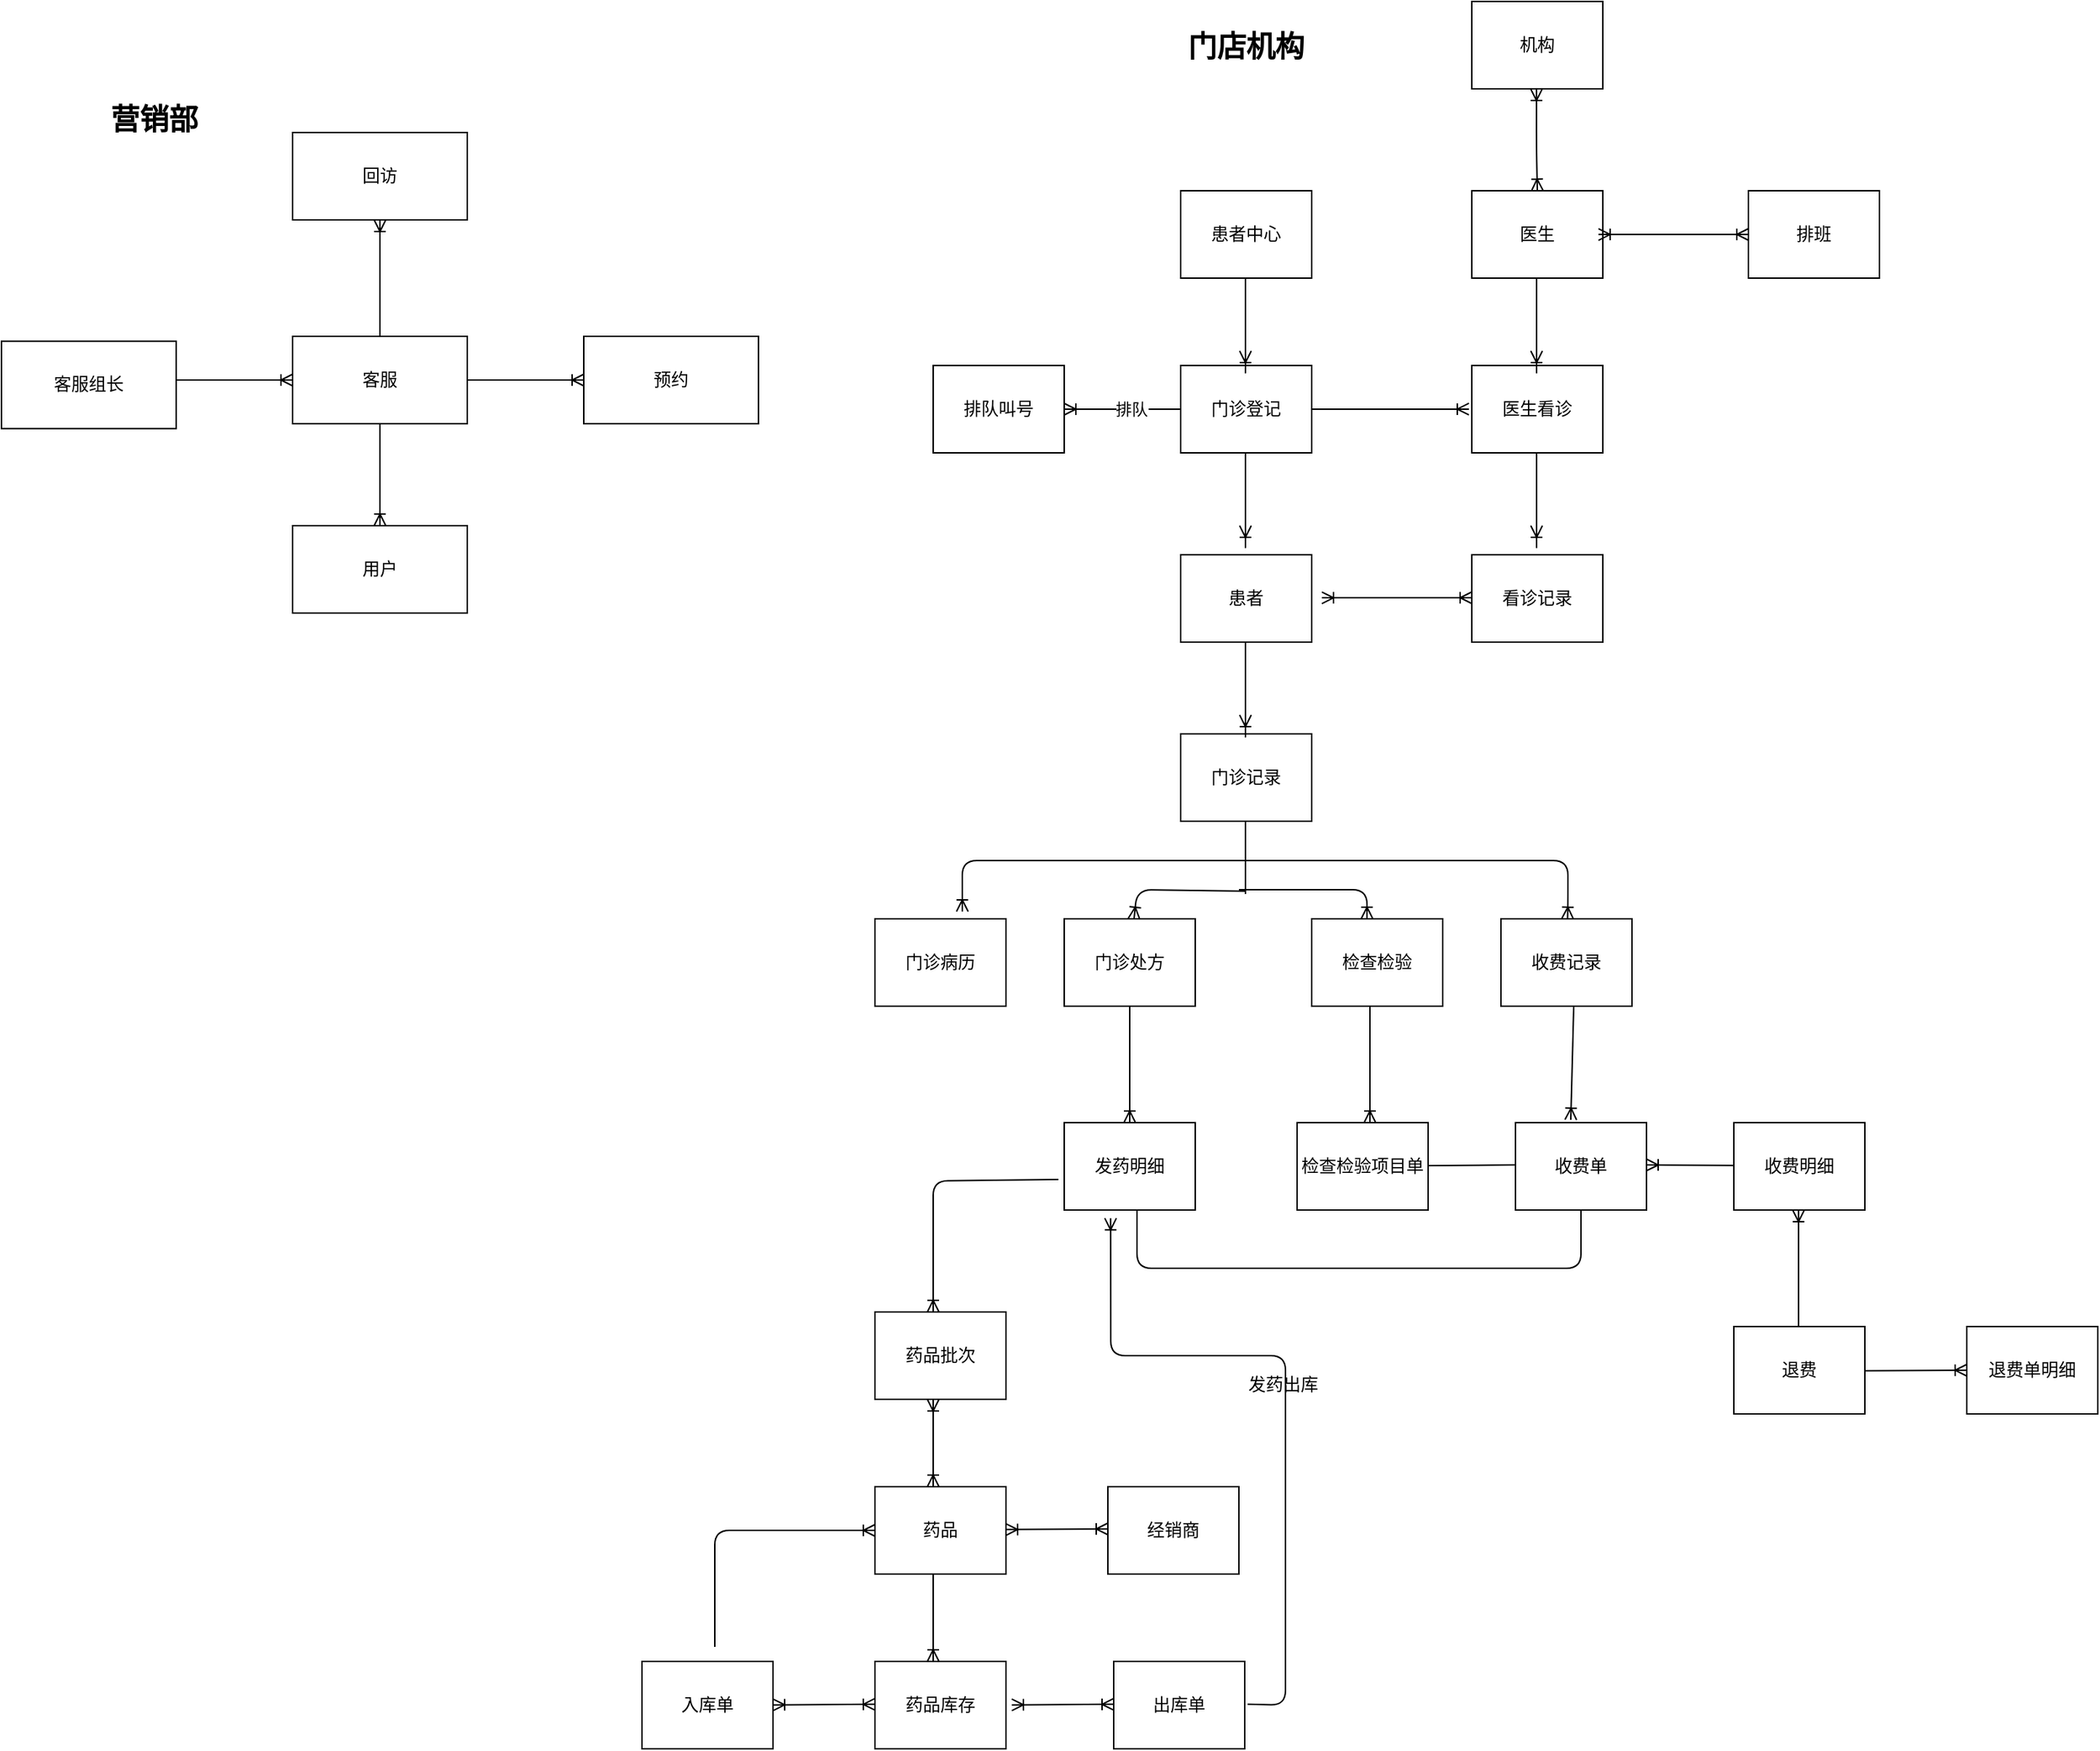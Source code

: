 <mxfile version="14.7.3" type="github">
  <diagram id="96Bz37Z0086mbGnaw6Mn" name="第 1 页">
    <mxGraphModel dx="2152" dy="840" grid="1" gridSize="10" guides="1" tooltips="1" connect="1" arrows="1" fold="1" page="1" pageScale="1" pageWidth="827" pageHeight="1169" math="0" shadow="0">
      <root>
        <mxCell id="0" />
        <mxCell id="1" parent="0" />
        <mxCell id="eY0__C5RNYnjjjpVS56b-1" value="机构" style="rounded=0;whiteSpace=wrap;html=1;" vertex="1" parent="1">
          <mxGeometry x="810" y="90" width="90" height="60" as="geometry" />
        </mxCell>
        <mxCell id="eY0__C5RNYnjjjpVS56b-2" value="患者" style="rounded=0;whiteSpace=wrap;html=1;" vertex="1" parent="1">
          <mxGeometry x="610" y="470" width="90" height="60" as="geometry" />
        </mxCell>
        <mxCell id="eY0__C5RNYnjjjpVS56b-3" value="门诊记录" style="rounded=0;whiteSpace=wrap;html=1;" vertex="1" parent="1">
          <mxGeometry x="610" y="593" width="90" height="60" as="geometry" />
        </mxCell>
        <mxCell id="eY0__C5RNYnjjjpVS56b-4" value="" style="endArrow=ERoneToMany;html=1;edgeStyle=orthogonalEdgeStyle;startArrow=none;startFill=0;endFill=0;" edge="1" parent="1">
          <mxGeometry width="50" height="50" relative="1" as="geometry">
            <mxPoint x="654.5" y="530" as="sourcePoint" />
            <mxPoint x="654.5" y="580" as="targetPoint" />
            <Array as="points">
              <mxPoint x="654" y="600" />
              <mxPoint x="654" y="600" />
            </Array>
          </mxGeometry>
        </mxCell>
        <mxCell id="eY0__C5RNYnjjjpVS56b-5" value="门诊病历" style="rounded=0;whiteSpace=wrap;html=1;" vertex="1" parent="1">
          <mxGeometry x="400" y="720" width="90" height="60" as="geometry" />
        </mxCell>
        <mxCell id="eY0__C5RNYnjjjpVS56b-6" value="门诊处方" style="rounded=0;whiteSpace=wrap;html=1;" vertex="1" parent="1">
          <mxGeometry x="530" y="720" width="90" height="60" as="geometry" />
        </mxCell>
        <mxCell id="eY0__C5RNYnjjjpVS56b-7" value="收费记录" style="rounded=0;whiteSpace=wrap;html=1;" vertex="1" parent="1">
          <mxGeometry x="830" y="720" width="90" height="60" as="geometry" />
        </mxCell>
        <mxCell id="eY0__C5RNYnjjjpVS56b-8" value="" style="endArrow=none;html=1;exitX=0.667;exitY=-0.083;exitDx=0;exitDy=0;exitPerimeter=0;startArrow=ERoneToMany;startFill=0;" edge="1" parent="1" source="eY0__C5RNYnjjjpVS56b-5">
          <mxGeometry width="50" height="50" relative="1" as="geometry">
            <mxPoint x="530" y="680" as="sourcePoint" />
            <mxPoint x="650" y="680" as="targetPoint" />
            <Array as="points">
              <mxPoint x="460" y="680" />
            </Array>
          </mxGeometry>
        </mxCell>
        <mxCell id="eY0__C5RNYnjjjpVS56b-9" value="" style="endArrow=none;html=1;startArrow=ERoneToMany;startFill=0;" edge="1" parent="1" source="eY0__C5RNYnjjjpVS56b-7">
          <mxGeometry width="50" height="50" relative="1" as="geometry">
            <mxPoint x="890" y="705" as="sourcePoint" />
            <mxPoint x="650" y="680" as="targetPoint" />
            <Array as="points">
              <mxPoint x="876" y="710" />
              <mxPoint x="876" y="680" />
            </Array>
          </mxGeometry>
        </mxCell>
        <mxCell id="eY0__C5RNYnjjjpVS56b-10" value="" style="endArrow=none;html=1;" edge="1" parent="1">
          <mxGeometry width="50" height="50" relative="1" as="geometry">
            <mxPoint x="654.5" y="703" as="sourcePoint" />
            <mxPoint x="654.5" y="653" as="targetPoint" />
          </mxGeometry>
        </mxCell>
        <mxCell id="eY0__C5RNYnjjjpVS56b-11" style="edgeStyle=orthogonalEdgeStyle;rounded=0;orthogonalLoop=1;jettySize=auto;html=1;exitX=0.5;exitY=0;exitDx=0;exitDy=0;startArrow=ERoneToMany;startFill=0;endArrow=ERoneToMany;endFill=0;" edge="1" parent="1">
          <mxGeometry relative="1" as="geometry">
            <mxPoint x="720" y="900" as="sourcePoint" />
            <mxPoint x="720" y="900" as="targetPoint" />
          </mxGeometry>
        </mxCell>
        <mxCell id="eY0__C5RNYnjjjpVS56b-12" value="" style="endArrow=none;html=1;startArrow=ERoneToMany;startFill=0;" edge="1" parent="1" source="eY0__C5RNYnjjjpVS56b-6">
          <mxGeometry width="50" height="50" relative="1" as="geometry">
            <mxPoint x="610" y="720" as="sourcePoint" />
            <mxPoint x="654" y="701" as="targetPoint" />
            <Array as="points">
              <mxPoint x="580" y="700" />
            </Array>
          </mxGeometry>
        </mxCell>
        <mxCell id="eY0__C5RNYnjjjpVS56b-13" value="" style="endArrow=ERoneToMany;html=1;endFill=0;" edge="1" parent="1">
          <mxGeometry width="50" height="50" relative="1" as="geometry">
            <mxPoint x="650" y="700" as="sourcePoint" />
            <mxPoint x="738" y="720" as="targetPoint" />
            <Array as="points">
              <mxPoint x="738" y="700" />
            </Array>
          </mxGeometry>
        </mxCell>
        <mxCell id="eY0__C5RNYnjjjpVS56b-14" value="检查检验" style="rounded=0;whiteSpace=wrap;html=1;" vertex="1" parent="1">
          <mxGeometry x="700" y="720" width="90" height="60" as="geometry" />
        </mxCell>
        <mxCell id="eY0__C5RNYnjjjpVS56b-15" value="门诊登记" style="rounded=0;whiteSpace=wrap;html=1;" vertex="1" parent="1">
          <mxGeometry x="610" y="340" width="90" height="60" as="geometry" />
        </mxCell>
        <mxCell id="eY0__C5RNYnjjjpVS56b-16" value="" style="endArrow=ERoneToMany;html=1;edgeStyle=orthogonalEdgeStyle;startArrow=none;startFill=0;endFill=0;" edge="1" parent="1">
          <mxGeometry width="50" height="50" relative="1" as="geometry">
            <mxPoint x="654.5" y="400" as="sourcePoint" />
            <mxPoint x="654.5" y="450" as="targetPoint" />
            <Array as="points">
              <mxPoint x="654" y="470" />
              <mxPoint x="654" y="470" />
            </Array>
          </mxGeometry>
        </mxCell>
        <mxCell id="eY0__C5RNYnjjjpVS56b-17" value="" style="endArrow=none;html=1;startArrow=ERoneToMany;startFill=0;exitX=0.422;exitY=-0.033;exitDx=0;exitDy=0;exitPerimeter=0;" edge="1" parent="1" source="eY0__C5RNYnjjjpVS56b-18">
          <mxGeometry width="50" height="50" relative="1" as="geometry">
            <mxPoint x="880" y="850" as="sourcePoint" />
            <mxPoint x="880" y="780" as="targetPoint" />
          </mxGeometry>
        </mxCell>
        <mxCell id="eY0__C5RNYnjjjpVS56b-18" value="收费单" style="rounded=0;whiteSpace=wrap;html=1;" vertex="1" parent="1">
          <mxGeometry x="840" y="860" width="90" height="60" as="geometry" />
        </mxCell>
        <mxCell id="eY0__C5RNYnjjjpVS56b-19" value="医生看诊" style="rounded=0;whiteSpace=wrap;html=1;" vertex="1" parent="1">
          <mxGeometry x="810" y="340" width="90" height="60" as="geometry" />
        </mxCell>
        <mxCell id="eY0__C5RNYnjjjpVS56b-21" value="" style="endArrow=ERoneToMany;html=1;entryX=-0.011;entryY=0.383;entryDx=0;entryDy=0;entryPerimeter=0;startArrow=none;startFill=0;endFill=0;" edge="1" parent="1">
          <mxGeometry width="50" height="50" relative="1" as="geometry">
            <mxPoint x="700" y="370" as="sourcePoint" />
            <mxPoint x="808.01" y="369.98" as="targetPoint" />
          </mxGeometry>
        </mxCell>
        <mxCell id="eY0__C5RNYnjjjpVS56b-22" value="患者中心" style="rounded=0;whiteSpace=wrap;html=1;" vertex="1" parent="1">
          <mxGeometry x="610" y="220" width="90" height="60" as="geometry" />
        </mxCell>
        <mxCell id="eY0__C5RNYnjjjpVS56b-23" value="" style="endArrow=ERoneToMany;html=1;edgeStyle=orthogonalEdgeStyle;startArrow=none;startFill=0;endFill=0;" edge="1" parent="1">
          <mxGeometry width="50" height="50" relative="1" as="geometry">
            <mxPoint x="654.5" y="280" as="sourcePoint" />
            <mxPoint x="654.5" y="330" as="targetPoint" />
            <Array as="points">
              <mxPoint x="654" y="350" />
              <mxPoint x="654" y="350" />
            </Array>
          </mxGeometry>
        </mxCell>
        <mxCell id="eY0__C5RNYnjjjpVS56b-24" value="医生" style="rounded=0;whiteSpace=wrap;html=1;" vertex="1" parent="1">
          <mxGeometry x="810" y="220" width="90" height="60" as="geometry" />
        </mxCell>
        <mxCell id="eY0__C5RNYnjjjpVS56b-25" value="" style="endArrow=ERoneToMany;html=1;edgeStyle=orthogonalEdgeStyle;startArrow=none;startFill=0;endFill=0;" edge="1" parent="1">
          <mxGeometry width="50" height="50" relative="1" as="geometry">
            <mxPoint x="854.5" y="280" as="sourcePoint" />
            <mxPoint x="854.5" y="330" as="targetPoint" />
            <Array as="points">
              <mxPoint x="854" y="350" />
              <mxPoint x="854" y="350" />
            </Array>
          </mxGeometry>
        </mxCell>
        <mxCell id="eY0__C5RNYnjjjpVS56b-26" value="排班" style="rounded=0;whiteSpace=wrap;html=1;" vertex="1" parent="1">
          <mxGeometry x="1000" y="220" width="90" height="60" as="geometry" />
        </mxCell>
        <mxCell id="eY0__C5RNYnjjjpVS56b-27" value="" style="endArrow=ERoneToMany;html=1;entryX=-0.011;entryY=0.383;entryDx=0;entryDy=0;entryPerimeter=0;startArrow=ERoneToMany;startFill=0;endFill=0;" edge="1" parent="1">
          <mxGeometry width="50" height="50" relative="1" as="geometry">
            <mxPoint x="896.99" y="250.02" as="sourcePoint" />
            <mxPoint x="1000" y="250" as="targetPoint" />
          </mxGeometry>
        </mxCell>
        <mxCell id="eY0__C5RNYnjjjpVS56b-28" value="看诊记录" style="rounded=0;whiteSpace=wrap;html=1;" vertex="1" parent="1">
          <mxGeometry x="810" y="470" width="90" height="60" as="geometry" />
        </mxCell>
        <mxCell id="eY0__C5RNYnjjjpVS56b-29" value="" style="endArrow=ERoneToMany;html=1;edgeStyle=orthogonalEdgeStyle;startArrow=none;startFill=0;endFill=0;" edge="1" parent="1">
          <mxGeometry width="50" height="50" relative="1" as="geometry">
            <mxPoint x="854.5" y="400" as="sourcePoint" />
            <mxPoint x="854.5" y="450" as="targetPoint" />
            <Array as="points">
              <mxPoint x="854" y="470" />
              <mxPoint x="854" y="470" />
            </Array>
          </mxGeometry>
        </mxCell>
        <mxCell id="eY0__C5RNYnjjjpVS56b-30" value="" style="endArrow=ERoneToMany;html=1;entryX=-0.011;entryY=0.383;entryDx=0;entryDy=0;entryPerimeter=0;startArrow=ERoneToMany;startFill=0;endFill=0;" edge="1" parent="1">
          <mxGeometry width="50" height="50" relative="1" as="geometry">
            <mxPoint x="706.99" y="499.52" as="sourcePoint" />
            <mxPoint x="810" y="499.5" as="targetPoint" />
          </mxGeometry>
        </mxCell>
        <mxCell id="eY0__C5RNYnjjjpVS56b-31" value="发药明细" style="rounded=0;whiteSpace=wrap;html=1;" vertex="1" parent="1">
          <mxGeometry x="530" y="860" width="90" height="60" as="geometry" />
        </mxCell>
        <mxCell id="eY0__C5RNYnjjjpVS56b-32" value="" style="endArrow=ERoneToMany;html=1;edgeStyle=orthogonalEdgeStyle;startArrow=none;startFill=0;endFill=0;" edge="1" parent="1" source="eY0__C5RNYnjjjpVS56b-6" target="eY0__C5RNYnjjjpVS56b-31">
          <mxGeometry width="50" height="50" relative="1" as="geometry">
            <mxPoint x="604.5" y="790" as="sourcePoint" />
            <mxPoint x="604.5" y="840" as="targetPoint" />
            <Array as="points" />
          </mxGeometry>
        </mxCell>
        <mxCell id="eY0__C5RNYnjjjpVS56b-33" value="检查检验项目单" style="rounded=0;whiteSpace=wrap;html=1;" vertex="1" parent="1">
          <mxGeometry x="690" y="860" width="90" height="60" as="geometry" />
        </mxCell>
        <mxCell id="eY0__C5RNYnjjjpVS56b-34" value="" style="endArrow=ERoneToMany;html=1;edgeStyle=orthogonalEdgeStyle;startArrow=none;startFill=0;endFill=0;" edge="1" parent="1">
          <mxGeometry width="50" height="50" relative="1" as="geometry">
            <mxPoint x="740" y="780" as="sourcePoint" />
            <mxPoint x="740" y="860" as="targetPoint" />
            <Array as="points" />
          </mxGeometry>
        </mxCell>
        <mxCell id="eY0__C5RNYnjjjpVS56b-35" value="" style="endArrow=none;html=1;exitX=0.5;exitY=1;exitDx=0;exitDy=0;startArrow=none;startFill=0;endFill=0;" edge="1" parent="1" source="eY0__C5RNYnjjjpVS56b-18">
          <mxGeometry width="50" height="50" relative="1" as="geometry">
            <mxPoint x="900" y="960" as="sourcePoint" />
            <mxPoint x="580" y="920" as="targetPoint" />
            <Array as="points">
              <mxPoint x="885" y="960" />
              <mxPoint x="580" y="960" />
            </Array>
          </mxGeometry>
        </mxCell>
        <mxCell id="eY0__C5RNYnjjjpVS56b-36" value="" style="endArrow=none;html=1;startArrow=none;startFill=0;endFill=0;" edge="1" parent="1">
          <mxGeometry width="50" height="50" relative="1" as="geometry">
            <mxPoint x="780" y="889.52" as="sourcePoint" />
            <mxPoint x="840" y="889" as="targetPoint" />
          </mxGeometry>
        </mxCell>
        <mxCell id="eY0__C5RNYnjjjpVS56b-37" value="药品批次" style="rounded=0;whiteSpace=wrap;html=1;" vertex="1" parent="1">
          <mxGeometry x="400" y="990" width="90" height="60" as="geometry" />
        </mxCell>
        <mxCell id="eY0__C5RNYnjjjpVS56b-38" value="" style="endArrow=none;html=1;entryX=-0.044;entryY=0.65;entryDx=0;entryDy=0;entryPerimeter=0;endFill=0;startArrow=ERoneToMany;startFill=0;" edge="1" parent="1" target="eY0__C5RNYnjjjpVS56b-31">
          <mxGeometry width="50" height="50" relative="1" as="geometry">
            <mxPoint x="440" y="990" as="sourcePoint" />
            <mxPoint x="440" y="880" as="targetPoint" />
            <Array as="points">
              <mxPoint x="440" y="900" />
            </Array>
          </mxGeometry>
        </mxCell>
        <mxCell id="eY0__C5RNYnjjjpVS56b-39" value="药品" style="rounded=0;whiteSpace=wrap;html=1;" vertex="1" parent="1">
          <mxGeometry x="400" y="1110" width="90" height="60" as="geometry" />
        </mxCell>
        <mxCell id="eY0__C5RNYnjjjpVS56b-40" value="" style="endArrow=ERoneToMany;html=1;edgeStyle=orthogonalEdgeStyle;startArrow=ERoneToMany;startFill=0;endFill=0;" edge="1" parent="1">
          <mxGeometry width="50" height="50" relative="1" as="geometry">
            <mxPoint x="440" y="1050" as="sourcePoint" />
            <mxPoint x="440" y="1110" as="targetPoint" />
            <Array as="points" />
          </mxGeometry>
        </mxCell>
        <mxCell id="eY0__C5RNYnjjjpVS56b-41" value="药品库存" style="rounded=0;whiteSpace=wrap;html=1;" vertex="1" parent="1">
          <mxGeometry x="400" y="1230" width="90" height="60" as="geometry" />
        </mxCell>
        <mxCell id="eY0__C5RNYnjjjpVS56b-42" value="" style="endArrow=ERoneToMany;html=1;edgeStyle=orthogonalEdgeStyle;startArrow=none;startFill=0;endFill=0;" edge="1" parent="1">
          <mxGeometry width="50" height="50" relative="1" as="geometry">
            <mxPoint x="440" y="1170" as="sourcePoint" />
            <mxPoint x="440" y="1230" as="targetPoint" />
            <Array as="points" />
          </mxGeometry>
        </mxCell>
        <mxCell id="eY0__C5RNYnjjjpVS56b-43" value="经销商" style="rounded=0;whiteSpace=wrap;html=1;" vertex="1" parent="1">
          <mxGeometry x="560" y="1110" width="90" height="60" as="geometry" />
        </mxCell>
        <mxCell id="eY0__C5RNYnjjjpVS56b-44" value="" style="endArrow=ERoneToMany;html=1;startArrow=ERoneToMany;startFill=0;endFill=0;" edge="1" parent="1">
          <mxGeometry width="50" height="50" relative="1" as="geometry">
            <mxPoint x="490" y="1139.43" as="sourcePoint" />
            <mxPoint x="560" y="1139" as="targetPoint" />
          </mxGeometry>
        </mxCell>
        <mxCell id="eY0__C5RNYnjjjpVS56b-45" value="入库单" style="rounded=0;whiteSpace=wrap;html=1;" vertex="1" parent="1">
          <mxGeometry x="240" y="1230" width="90" height="60" as="geometry" />
        </mxCell>
        <mxCell id="eY0__C5RNYnjjjpVS56b-46" value="" style="endArrow=ERoneToMany;html=1;endFill=0;" edge="1" parent="1">
          <mxGeometry width="50" height="50" relative="1" as="geometry">
            <mxPoint x="290" y="1220" as="sourcePoint" />
            <mxPoint x="400" y="1140" as="targetPoint" />
            <Array as="points">
              <mxPoint x="290" y="1140" />
            </Array>
          </mxGeometry>
        </mxCell>
        <mxCell id="eY0__C5RNYnjjjpVS56b-47" value="" style="endArrow=ERoneToMany;html=1;startArrow=ERoneToMany;startFill=0;endFill=0;" edge="1" parent="1">
          <mxGeometry width="50" height="50" relative="1" as="geometry">
            <mxPoint x="330" y="1259.84" as="sourcePoint" />
            <mxPoint x="400" y="1259.41" as="targetPoint" />
          </mxGeometry>
        </mxCell>
        <mxCell id="eY0__C5RNYnjjjpVS56b-48" value="出库单" style="rounded=0;whiteSpace=wrap;html=1;" vertex="1" parent="1">
          <mxGeometry x="564" y="1230" width="90" height="60" as="geometry" />
        </mxCell>
        <mxCell id="eY0__C5RNYnjjjpVS56b-49" value="" style="endArrow=ERoneToMany;html=1;startArrow=ERoneToMany;startFill=0;endFill=0;" edge="1" parent="1">
          <mxGeometry width="50" height="50" relative="1" as="geometry">
            <mxPoint x="494" y="1259.84" as="sourcePoint" />
            <mxPoint x="564" y="1259.41" as="targetPoint" />
          </mxGeometry>
        </mxCell>
        <mxCell id="eY0__C5RNYnjjjpVS56b-50" value="" style="endArrow=ERoneToMany;html=1;entryX=0.354;entryY=1.093;entryDx=0;entryDy=0;entryPerimeter=0;endFill=0;" edge="1" parent="1" target="eY0__C5RNYnjjjpVS56b-31">
          <mxGeometry width="50" height="50" relative="1" as="geometry">
            <mxPoint x="656" y="1259.41" as="sourcePoint" />
            <mxPoint x="564" y="930" as="targetPoint" />
            <Array as="points">
              <mxPoint x="682" y="1260" />
              <mxPoint x="682" y="1020" />
              <mxPoint x="562" y="1020" />
            </Array>
          </mxGeometry>
        </mxCell>
        <mxCell id="eY0__C5RNYnjjjpVS56b-51" value="发药出库" style="text;html=1;align=center;verticalAlign=middle;resizable=0;points=[];autosize=1;" vertex="1" parent="1">
          <mxGeometry x="650" y="1030" width="60" height="20" as="geometry" />
        </mxCell>
        <mxCell id="eY0__C5RNYnjjjpVS56b-52" value="收费明细" style="rounded=0;whiteSpace=wrap;html=1;" vertex="1" parent="1">
          <mxGeometry x="990" y="860" width="90" height="60" as="geometry" />
        </mxCell>
        <mxCell id="eY0__C5RNYnjjjpVS56b-53" value="" style="endArrow=none;html=1;startArrow=ERoneToMany;startFill=0;endFill=0;" edge="1" parent="1">
          <mxGeometry width="50" height="50" relative="1" as="geometry">
            <mxPoint x="930" y="889" as="sourcePoint" />
            <mxPoint x="990" y="889.41" as="targetPoint" />
          </mxGeometry>
        </mxCell>
        <mxCell id="eY0__C5RNYnjjjpVS56b-54" value="" style="endArrow=ERoneToMany;html=1;edgeStyle=orthogonalEdgeStyle;startArrow=ERoneToMany;startFill=0;endFill=0;entryX=0.5;entryY=0;entryDx=0;entryDy=0;" edge="1" parent="1" target="eY0__C5RNYnjjjpVS56b-24">
          <mxGeometry width="50" height="50" relative="1" as="geometry">
            <mxPoint x="854.41" y="150" as="sourcePoint" />
            <mxPoint x="854.41" y="200" as="targetPoint" />
            <Array as="points">
              <mxPoint x="854" y="190" />
            </Array>
          </mxGeometry>
        </mxCell>
        <mxCell id="eY0__C5RNYnjjjpVS56b-75" style="edgeStyle=orthogonalEdgeStyle;rounded=0;orthogonalLoop=1;jettySize=auto;html=1;startArrow=ERoneToMany;startFill=0;endArrow=none;endFill=0;" edge="1" parent="1" source="eY0__C5RNYnjjjpVS56b-56" target="eY0__C5RNYnjjjpVS56b-15">
          <mxGeometry relative="1" as="geometry" />
        </mxCell>
        <mxCell id="eY0__C5RNYnjjjpVS56b-76" value="排队" style="edgeLabel;html=1;align=center;verticalAlign=middle;resizable=0;points=[];" vertex="1" connectable="0" parent="eY0__C5RNYnjjjpVS56b-75">
          <mxGeometry x="-0.168" y="-1" relative="1" as="geometry">
            <mxPoint x="12" y="-1" as="offset" />
          </mxGeometry>
        </mxCell>
        <mxCell id="eY0__C5RNYnjjjpVS56b-56" value="排队叫号" style="rounded=0;whiteSpace=wrap;html=1;" vertex="1" parent="1">
          <mxGeometry x="440" y="340" width="90" height="60" as="geometry" />
        </mxCell>
        <mxCell id="eY0__C5RNYnjjjpVS56b-57" value="退费" style="rounded=0;whiteSpace=wrap;html=1;" vertex="1" parent="1">
          <mxGeometry x="990" y="1000" width="90" height="60" as="geometry" />
        </mxCell>
        <mxCell id="eY0__C5RNYnjjjpVS56b-58" value="" style="endArrow=none;html=1;edgeStyle=orthogonalEdgeStyle;startArrow=ERoneToMany;startFill=0;endFill=0;" edge="1" parent="1">
          <mxGeometry width="50" height="50" relative="1" as="geometry">
            <mxPoint x="1034.41" y="920" as="sourcePoint" />
            <mxPoint x="1034.41" y="1000" as="targetPoint" />
            <Array as="points" />
          </mxGeometry>
        </mxCell>
        <mxCell id="eY0__C5RNYnjjjpVS56b-59" value="退费单明细" style="rounded=0;whiteSpace=wrap;html=1;" vertex="1" parent="1">
          <mxGeometry x="1150" y="1000" width="90" height="60" as="geometry" />
        </mxCell>
        <mxCell id="eY0__C5RNYnjjjpVS56b-60" value="" style="endArrow=ERoneToMany;html=1;startArrow=none;startFill=0;endFill=0;" edge="1" parent="1">
          <mxGeometry width="50" height="50" relative="1" as="geometry">
            <mxPoint x="1080" y="1030.43" as="sourcePoint" />
            <mxPoint x="1150" y="1030" as="targetPoint" />
          </mxGeometry>
        </mxCell>
        <mxCell id="eY0__C5RNYnjjjpVS56b-61" value="客服组长" style="rounded=0;whiteSpace=wrap;html=1;" vertex="1" parent="1">
          <mxGeometry x="-200" y="323.33" width="120" height="60" as="geometry" />
        </mxCell>
        <mxCell id="eY0__C5RNYnjjjpVS56b-65" style="edgeStyle=orthogonalEdgeStyle;rounded=0;orthogonalLoop=1;jettySize=auto;html=1;endArrow=none;endFill=0;startArrow=ERoneToMany;startFill=0;" edge="1" parent="1" source="eY0__C5RNYnjjjpVS56b-62">
          <mxGeometry relative="1" as="geometry">
            <mxPoint x="-80" y="350" as="targetPoint" />
          </mxGeometry>
        </mxCell>
        <mxCell id="eY0__C5RNYnjjjpVS56b-62" value="客服" style="rounded=0;whiteSpace=wrap;html=1;" vertex="1" parent="1">
          <mxGeometry y="320" width="120" height="60" as="geometry" />
        </mxCell>
        <mxCell id="eY0__C5RNYnjjjpVS56b-66" style="edgeStyle=orthogonalEdgeStyle;rounded=0;orthogonalLoop=1;jettySize=auto;html=1;startArrow=ERoneToMany;startFill=0;endArrow=none;endFill=0;" edge="1" parent="1" source="eY0__C5RNYnjjjpVS56b-63" target="eY0__C5RNYnjjjpVS56b-62">
          <mxGeometry relative="1" as="geometry" />
        </mxCell>
        <mxCell id="eY0__C5RNYnjjjpVS56b-63" value="用户" style="rounded=0;whiteSpace=wrap;html=1;" vertex="1" parent="1">
          <mxGeometry y="450" width="120" height="60" as="geometry" />
        </mxCell>
        <mxCell id="eY0__C5RNYnjjjpVS56b-69" style="edgeStyle=orthogonalEdgeStyle;rounded=0;orthogonalLoop=1;jettySize=auto;html=1;startArrow=ERoneToMany;startFill=0;endArrow=none;endFill=0;" edge="1" parent="1" source="eY0__C5RNYnjjjpVS56b-67" target="eY0__C5RNYnjjjpVS56b-62">
          <mxGeometry relative="1" as="geometry" />
        </mxCell>
        <mxCell id="eY0__C5RNYnjjjpVS56b-67" value="回访" style="rounded=0;whiteSpace=wrap;html=1;" vertex="1" parent="1">
          <mxGeometry y="180" width="120" height="60" as="geometry" />
        </mxCell>
        <mxCell id="eY0__C5RNYnjjjpVS56b-71" style="edgeStyle=orthogonalEdgeStyle;rounded=0;orthogonalLoop=1;jettySize=auto;html=1;startArrow=ERoneToMany;startFill=0;endArrow=none;endFill=0;" edge="1" parent="1" source="eY0__C5RNYnjjjpVS56b-70" target="eY0__C5RNYnjjjpVS56b-62">
          <mxGeometry relative="1" as="geometry" />
        </mxCell>
        <mxCell id="eY0__C5RNYnjjjpVS56b-70" value="预约" style="rounded=0;whiteSpace=wrap;html=1;" vertex="1" parent="1">
          <mxGeometry x="200" y="320" width="120" height="60" as="geometry" />
        </mxCell>
        <mxCell id="eY0__C5RNYnjjjpVS56b-72" value="&lt;font style=&quot;font-size: 20px&quot;&gt;&lt;b&gt;营销部&lt;/b&gt;&lt;/font&gt;" style="text;html=1;align=center;verticalAlign=middle;whiteSpace=wrap;rounded=0;" vertex="1" parent="1">
          <mxGeometry x="-140" y="160" width="90" height="20" as="geometry" />
        </mxCell>
        <mxCell id="eY0__C5RNYnjjjpVS56b-73" value="&lt;font style=&quot;font-size: 20px&quot;&gt;&lt;b&gt;门店机构&lt;/b&gt;&lt;/font&gt;" style="text;html=1;align=center;verticalAlign=middle;whiteSpace=wrap;rounded=0;" vertex="1" parent="1">
          <mxGeometry x="610" y="110" width="90" height="20" as="geometry" />
        </mxCell>
      </root>
    </mxGraphModel>
  </diagram>
</mxfile>
